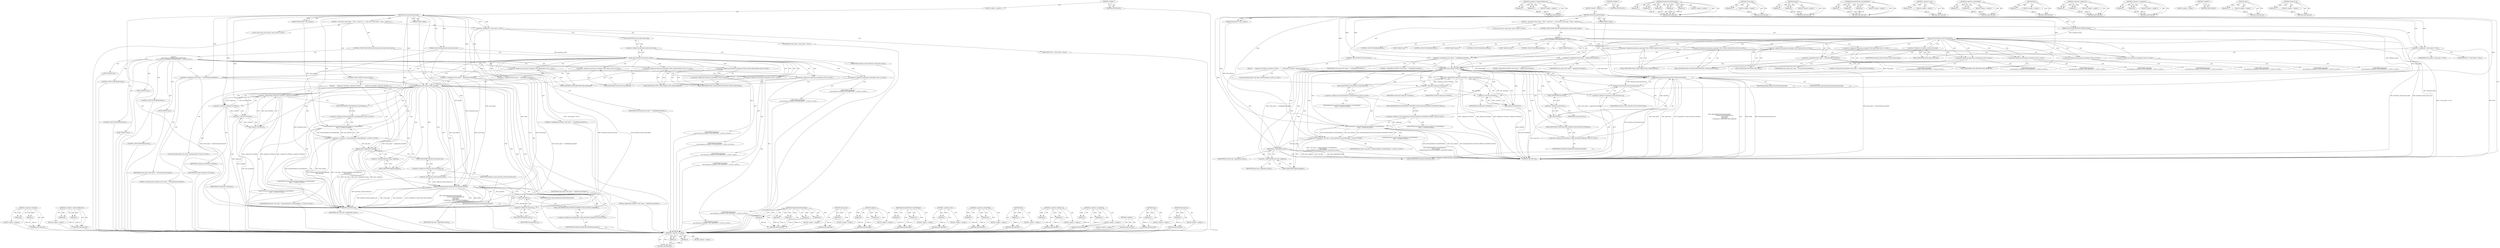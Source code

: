 digraph "extension_id" {
vulnerable_156 [label=<(METHOD,&lt;operator&gt;.lessThan)>];
vulnerable_157 [label=<(PARAM,p1)>];
vulnerable_158 [label=<(PARAM,p2)>];
vulnerable_159 [label=<(BLOCK,&lt;empty&gt;,&lt;empty&gt;)>];
vulnerable_160 [label=<(METHOD_RETURN,ANY)>];
vulnerable_180 [label=<(METHOD,&lt;operator&gt;.indirectFieldAccess)>];
vulnerable_181 [label=<(PARAM,p1)>];
vulnerable_182 [label=<(PARAM,p2)>];
vulnerable_183 [label=<(BLOCK,&lt;empty&gt;,&lt;empty&gt;)>];
vulnerable_184 [label=<(METHOD_RETURN,ANY)>];
vulnerable_6 [label=<(METHOD,&lt;global&gt;)<SUB>1</SUB>>];
vulnerable_7 [label=<(BLOCK,&lt;empty&gt;,&lt;empty&gt;)<SUB>1</SUB>>];
vulnerable_8 [label=<(METHOD,ExtensionActionExecuted)<SUB>1</SUB>>];
vulnerable_9 [label=<(PARAM,Profile* profile)<SUB>2</SUB>>];
vulnerable_10 [label=<(PARAM,const ExtensionAction&amp; extension_action)<SUB>3</SUB>>];
vulnerable_11 [label=<(PARAM,WebContents* web_contents)<SUB>4</SUB>>];
vulnerable_12 [label=<(BLOCK,{
  const char* event_name = NULL;
  switch (ex...,{
  const char* event_name = NULL;
  switch (ex...)<SUB>4</SUB>>];
vulnerable_13 [label="<(LOCAL,const char* event_name: char*)<SUB>5</SUB>>"];
vulnerable_14 [label=<(&lt;operator&gt;.assignment,* event_name = NULL)<SUB>5</SUB>>];
vulnerable_15 [label=<(IDENTIFIER,event_name,* event_name = NULL)<SUB>5</SUB>>];
vulnerable_16 [label=<(IDENTIFIER,NULL,* event_name = NULL)<SUB>5</SUB>>];
vulnerable_17 [label=<(CONTROL_STRUCTURE,SWITCH,switch(extension_action.action_type()))<SUB>6</SUB>>];
vulnerable_18 [label=<(action_type,extension_action.action_type())<SUB>6</SUB>>];
vulnerable_19 [label=<(&lt;operator&gt;.fieldAccess,extension_action.action_type)<SUB>6</SUB>>];
vulnerable_20 [label=<(IDENTIFIER,extension_action,extension_action.action_type())<SUB>6</SUB>>];
vulnerable_21 [label=<(FIELD_IDENTIFIER,action_type,action_type)<SUB>6</SUB>>];
vulnerable_22 [label="<(BLOCK,{
    case Extension::ActionInfo::TYPE_BROWSER:...,{
    case Extension::ActionInfo::TYPE_BROWSER:...)<SUB>6</SUB>>"];
vulnerable_23 [label=<(JUMP_TARGET,case)<SUB>7</SUB>>];
vulnerable_24 [label="<(&lt;operator&gt;.fieldAccess,Extension::ActionInfo::TYPE_BROWSER)<SUB>7</SUB>>"];
vulnerable_25 [label="<(&lt;operator&gt;.fieldAccess,Extension::ActionInfo)<SUB>7</SUB>>"];
vulnerable_26 [label="<(IDENTIFIER,Extension,{
    case Extension::ActionInfo::TYPE_BROWSER:...)<SUB>7</SUB>>"];
vulnerable_27 [label="<(IDENTIFIER,ActionInfo,{
    case Extension::ActionInfo::TYPE_BROWSER:...)<SUB>7</SUB>>"];
vulnerable_28 [label=<(FIELD_IDENTIFIER,TYPE_BROWSER,TYPE_BROWSER)<SUB>7</SUB>>];
vulnerable_29 [label=<(&lt;operator&gt;.assignment,event_name = &quot;browserAction.onClicked&quot;)<SUB>8</SUB>>];
vulnerable_30 [label=<(IDENTIFIER,event_name,event_name = &quot;browserAction.onClicked&quot;)<SUB>8</SUB>>];
vulnerable_31 [label=<(LITERAL,&quot;browserAction.onClicked&quot;,event_name = &quot;browserAction.onClicked&quot;)<SUB>8</SUB>>];
vulnerable_32 [label=<(CONTROL_STRUCTURE,BREAK,break;)<SUB>9</SUB>>];
vulnerable_33 [label=<(JUMP_TARGET,case)<SUB>10</SUB>>];
vulnerable_34 [label="<(&lt;operator&gt;.fieldAccess,Extension::ActionInfo::TYPE_PAGE)<SUB>10</SUB>>"];
vulnerable_35 [label="<(&lt;operator&gt;.fieldAccess,Extension::ActionInfo)<SUB>10</SUB>>"];
vulnerable_36 [label="<(IDENTIFIER,Extension,{
    case Extension::ActionInfo::TYPE_BROWSER:...)<SUB>10</SUB>>"];
vulnerable_37 [label="<(IDENTIFIER,ActionInfo,{
    case Extension::ActionInfo::TYPE_BROWSER:...)<SUB>10</SUB>>"];
vulnerable_38 [label=<(FIELD_IDENTIFIER,TYPE_PAGE,TYPE_PAGE)<SUB>10</SUB>>];
vulnerable_39 [label=<(&lt;operator&gt;.assignment,event_name = &quot;pageAction.onClicked&quot;)<SUB>11</SUB>>];
vulnerable_40 [label=<(IDENTIFIER,event_name,event_name = &quot;pageAction.onClicked&quot;)<SUB>11</SUB>>];
vulnerable_41 [label=<(LITERAL,&quot;pageAction.onClicked&quot;,event_name = &quot;pageAction.onClicked&quot;)<SUB>11</SUB>>];
vulnerable_42 [label=<(CONTROL_STRUCTURE,BREAK,break;)<SUB>12</SUB>>];
vulnerable_43 [label=<(JUMP_TARGET,case)<SUB>13</SUB>>];
vulnerable_44 [label="<(&lt;operator&gt;.fieldAccess,Extension::ActionInfo::TYPE_SCRIPT_BADGE)<SUB>13</SUB>>"];
vulnerable_45 [label="<(&lt;operator&gt;.fieldAccess,Extension::ActionInfo)<SUB>13</SUB>>"];
vulnerable_46 [label="<(IDENTIFIER,Extension,{
    case Extension::ActionInfo::TYPE_BROWSER:...)<SUB>13</SUB>>"];
vulnerable_47 [label="<(IDENTIFIER,ActionInfo,{
    case Extension::ActionInfo::TYPE_BROWSER:...)<SUB>13</SUB>>"];
vulnerable_48 [label=<(FIELD_IDENTIFIER,TYPE_SCRIPT_BADGE,TYPE_SCRIPT_BADGE)<SUB>13</SUB>>];
vulnerable_49 [label=<(&lt;operator&gt;.assignment,event_name = &quot;scriptBadge.onClicked&quot;)<SUB>14</SUB>>];
vulnerable_50 [label=<(IDENTIFIER,event_name,event_name = &quot;scriptBadge.onClicked&quot;)<SUB>14</SUB>>];
vulnerable_51 [label=<(LITERAL,&quot;scriptBadge.onClicked&quot;,event_name = &quot;scriptBadge.onClicked&quot;)<SUB>14</SUB>>];
vulnerable_52 [label=<(CONTROL_STRUCTURE,BREAK,break;)<SUB>15</SUB>>];
vulnerable_53 [label=<(JUMP_TARGET,case)<SUB>16</SUB>>];
vulnerable_54 [label="<(&lt;operator&gt;.fieldAccess,Extension::ActionInfo::TYPE_SYSTEM_INDICATOR)<SUB>16</SUB>>"];
vulnerable_55 [label="<(&lt;operator&gt;.fieldAccess,Extension::ActionInfo)<SUB>16</SUB>>"];
vulnerable_56 [label="<(IDENTIFIER,Extension,{
    case Extension::ActionInfo::TYPE_BROWSER:...)<SUB>16</SUB>>"];
vulnerable_57 [label="<(IDENTIFIER,ActionInfo,{
    case Extension::ActionInfo::TYPE_BROWSER:...)<SUB>16</SUB>>"];
vulnerable_58 [label=<(FIELD_IDENTIFIER,TYPE_SYSTEM_INDICATOR,TYPE_SYSTEM_INDICATOR)<SUB>16</SUB>>];
vulnerable_59 [label=<(CONTROL_STRUCTURE,BREAK,break;)<SUB>17</SUB>>];
vulnerable_60 [label=<(CONTROL_STRUCTURE,IF,if (event_name))<SUB>20</SUB>>];
vulnerable_61 [label=<(IDENTIFIER,event_name,if (event_name))<SUB>20</SUB>>];
vulnerable_62 [label=<(BLOCK,{
     scoped_ptr&lt;ListValue&gt; args(new ListValue...,{
     scoped_ptr&lt;ListValue&gt; args(new ListValue...)<SUB>20</SUB>>];
vulnerable_63 [label=<(&lt;operator&gt;.greaterThan,scoped_ptr&lt;ListValue&gt; args(new ListValue()))<SUB>21</SUB>>];
vulnerable_64 [label=<(&lt;operator&gt;.lessThan,scoped_ptr&lt;ListValue)<SUB>21</SUB>>];
vulnerable_65 [label=<(IDENTIFIER,scoped_ptr,scoped_ptr&lt;ListValue)<SUB>21</SUB>>];
vulnerable_66 [label=<(IDENTIFIER,ListValue,scoped_ptr&lt;ListValue)<SUB>21</SUB>>];
vulnerable_67 [label=<(args,args(new ListValue()))<SUB>21</SUB>>];
vulnerable_68 [label=<(&lt;operator&gt;.new,new ListValue())<SUB>21</SUB>>];
vulnerable_69 [label=<(IDENTIFIER,ListValue,new ListValue())<SUB>21</SUB>>];
vulnerable_70 [label="<(LOCAL,DictionaryValue* tab_value: DictionaryValue*)<SUB>22</SUB>>"];
vulnerable_71 [label="<(&lt;operator&gt;.assignment,* tab_value = ExtensionTabUtil::CreateTabValue(...)<SUB>22</SUB>>"];
vulnerable_72 [label="<(IDENTIFIER,tab_value,* tab_value = ExtensionTabUtil::CreateTabValue(...)<SUB>22</SUB>>"];
vulnerable_73 [label="<(ExtensionTabUtil.CreateTabValue,ExtensionTabUtil::CreateTabValue(
        web_c...)<SUB>22</SUB>>"];
vulnerable_74 [label="<(&lt;operator&gt;.fieldAccess,ExtensionTabUtil::CreateTabValue)<SUB>22</SUB>>"];
vulnerable_75 [label="<(IDENTIFIER,ExtensionTabUtil,ExtensionTabUtil::CreateTabValue(
        web_c...)<SUB>22</SUB>>"];
vulnerable_76 [label=<(FIELD_IDENTIFIER,CreateTabValue,CreateTabValue)<SUB>22</SUB>>];
vulnerable_77 [label="<(IDENTIFIER,web_contents,ExtensionTabUtil::CreateTabValue(
        web_c...)<SUB>23</SUB>>"];
vulnerable_78 [label="<(&lt;operator&gt;.fieldAccess,ExtensionTabUtil::INCLUDE_PRIVACY_SENSITIVE_FIELDS)<SUB>24</SUB>>"];
vulnerable_79 [label="<(IDENTIFIER,ExtensionTabUtil,ExtensionTabUtil::CreateTabValue(
        web_c...)<SUB>24</SUB>>"];
vulnerable_80 [label=<(FIELD_IDENTIFIER,INCLUDE_PRIVACY_SENSITIVE_FIELDS,INCLUDE_PRIVACY_SENSITIVE_FIELDS)<SUB>24</SUB>>];
vulnerable_81 [label=<(Append,args-&gt;Append(tab_value))<SUB>25</SUB>>];
vulnerable_82 [label=<(&lt;operator&gt;.indirectFieldAccess,args-&gt;Append)<SUB>25</SUB>>];
vulnerable_83 [label=<(IDENTIFIER,args,args-&gt;Append(tab_value))<SUB>25</SUB>>];
vulnerable_84 [label=<(FIELD_IDENTIFIER,Append,Append)<SUB>25</SUB>>];
vulnerable_85 [label=<(IDENTIFIER,tab_value,args-&gt;Append(tab_value))<SUB>25</SUB>>];
vulnerable_86 [label=<(DispatchEventToExtension,DispatchEventToExtension(profile,
             ...)<SUB>27</SUB>>];
vulnerable_87 [label=<(IDENTIFIER,profile,DispatchEventToExtension(profile,
             ...)<SUB>27</SUB>>];
vulnerable_88 [label=<(extension_id,extension_action.extension_id())<SUB>28</SUB>>];
vulnerable_89 [label=<(&lt;operator&gt;.fieldAccess,extension_action.extension_id)<SUB>28</SUB>>];
vulnerable_90 [label=<(IDENTIFIER,extension_action,extension_action.extension_id())<SUB>28</SUB>>];
vulnerable_91 [label=<(FIELD_IDENTIFIER,extension_id,extension_id)<SUB>28</SUB>>];
vulnerable_92 [label=<(IDENTIFIER,event_name,DispatchEventToExtension(profile,
             ...)<SUB>29</SUB>>];
vulnerable_93 [label=<(Pass,args.Pass())<SUB>30</SUB>>];
vulnerable_94 [label=<(&lt;operator&gt;.fieldAccess,args.Pass)<SUB>30</SUB>>];
vulnerable_95 [label=<(IDENTIFIER,args,args.Pass())<SUB>30</SUB>>];
vulnerable_96 [label=<(FIELD_IDENTIFIER,Pass,Pass)<SUB>30</SUB>>];
vulnerable_97 [label="<(&lt;operator&gt;.fieldAccess,EventRouter::USER_GESTURE_ENABLED)<SUB>31</SUB>>"];
vulnerable_98 [label=<(IDENTIFIER,EventRouter,DispatchEventToExtension(profile,
             ...)<SUB>31</SUB>>];
vulnerable_99 [label=<(FIELD_IDENTIFIER,USER_GESTURE_ENABLED,USER_GESTURE_ENABLED)<SUB>31</SUB>>];
vulnerable_100 [label=<(METHOD_RETURN,void)<SUB>1</SUB>>];
vulnerable_102 [label=<(METHOD_RETURN,ANY)<SUB>1</SUB>>];
vulnerable_185 [label=<(METHOD,DispatchEventToExtension)>];
vulnerable_186 [label=<(PARAM,p1)>];
vulnerable_187 [label=<(PARAM,p2)>];
vulnerable_188 [label=<(PARAM,p3)>];
vulnerable_189 [label=<(PARAM,p4)>];
vulnerable_190 [label=<(PARAM,p5)>];
vulnerable_191 [label=<(BLOCK,&lt;empty&gt;,&lt;empty&gt;)>];
vulnerable_192 [label=<(METHOD_RETURN,ANY)>];
vulnerable_142 [label=<(METHOD,action_type)>];
vulnerable_143 [label=<(PARAM,p1)>];
vulnerable_144 [label=<(BLOCK,&lt;empty&gt;,&lt;empty&gt;)>];
vulnerable_145 [label=<(METHOD_RETURN,ANY)>];
vulnerable_175 [label=<(METHOD,Append)>];
vulnerable_176 [label=<(PARAM,p1)>];
vulnerable_177 [label=<(PARAM,p2)>];
vulnerable_178 [label=<(BLOCK,&lt;empty&gt;,&lt;empty&gt;)>];
vulnerable_179 [label=<(METHOD_RETURN,ANY)>];
vulnerable_169 [label=<(METHOD,ExtensionTabUtil.CreateTabValue)>];
vulnerable_170 [label=<(PARAM,p1)>];
vulnerable_171 [label=<(PARAM,p2)>];
vulnerable_172 [label=<(PARAM,p3)>];
vulnerable_173 [label=<(BLOCK,&lt;empty&gt;,&lt;empty&gt;)>];
vulnerable_174 [label=<(METHOD_RETURN,ANY)>];
vulnerable_165 [label=<(METHOD,&lt;operator&gt;.new)>];
vulnerable_166 [label=<(PARAM,p1)>];
vulnerable_167 [label=<(BLOCK,&lt;empty&gt;,&lt;empty&gt;)>];
vulnerable_168 [label=<(METHOD_RETURN,ANY)>];
vulnerable_151 [label=<(METHOD,&lt;operator&gt;.greaterThan)>];
vulnerable_152 [label=<(PARAM,p1)>];
vulnerable_153 [label=<(PARAM,p2)>];
vulnerable_154 [label=<(BLOCK,&lt;empty&gt;,&lt;empty&gt;)>];
vulnerable_155 [label=<(METHOD_RETURN,ANY)>];
vulnerable_197 [label=<(METHOD,Pass)>];
vulnerable_198 [label=<(PARAM,p1)>];
vulnerable_199 [label=<(BLOCK,&lt;empty&gt;,&lt;empty&gt;)>];
vulnerable_200 [label=<(METHOD_RETURN,ANY)>];
vulnerable_146 [label=<(METHOD,&lt;operator&gt;.fieldAccess)>];
vulnerable_147 [label=<(PARAM,p1)>];
vulnerable_148 [label=<(PARAM,p2)>];
vulnerable_149 [label=<(BLOCK,&lt;empty&gt;,&lt;empty&gt;)>];
vulnerable_150 [label=<(METHOD_RETURN,ANY)>];
vulnerable_137 [label=<(METHOD,&lt;operator&gt;.assignment)>];
vulnerable_138 [label=<(PARAM,p1)>];
vulnerable_139 [label=<(PARAM,p2)>];
vulnerable_140 [label=<(BLOCK,&lt;empty&gt;,&lt;empty&gt;)>];
vulnerable_141 [label=<(METHOD_RETURN,ANY)>];
vulnerable_131 [label=<(METHOD,&lt;global&gt;)<SUB>1</SUB>>];
vulnerable_132 [label=<(BLOCK,&lt;empty&gt;,&lt;empty&gt;)>];
vulnerable_133 [label=<(METHOD_RETURN,ANY)>];
vulnerable_161 [label=<(METHOD,args)>];
vulnerable_162 [label=<(PARAM,p1)>];
vulnerable_163 [label=<(BLOCK,&lt;empty&gt;,&lt;empty&gt;)>];
vulnerable_164 [label=<(METHOD_RETURN,ANY)>];
vulnerable_193 [label=<(METHOD,extension_id)>];
vulnerable_194 [label=<(PARAM,p1)>];
vulnerable_195 [label=<(BLOCK,&lt;empty&gt;,&lt;empty&gt;)>];
vulnerable_196 [label=<(METHOD_RETURN,ANY)>];
fixed_153 [label=<(METHOD,&lt;operator&gt;.lessThan)>];
fixed_154 [label=<(PARAM,p1)>];
fixed_155 [label=<(PARAM,p2)>];
fixed_156 [label=<(BLOCK,&lt;empty&gt;,&lt;empty&gt;)>];
fixed_157 [label=<(METHOD_RETURN,ANY)>];
fixed_176 [label=<(METHOD,&lt;operator&gt;.indirectFieldAccess)>];
fixed_177 [label=<(PARAM,p1)>];
fixed_178 [label=<(PARAM,p2)>];
fixed_179 [label=<(BLOCK,&lt;empty&gt;,&lt;empty&gt;)>];
fixed_180 [label=<(METHOD_RETURN,ANY)>];
fixed_6 [label=<(METHOD,&lt;global&gt;)<SUB>1</SUB>>];
fixed_7 [label=<(BLOCK,&lt;empty&gt;,&lt;empty&gt;)<SUB>1</SUB>>];
fixed_8 [label=<(METHOD,ExtensionActionExecuted)<SUB>1</SUB>>];
fixed_9 [label=<(PARAM,Profile* profile)<SUB>2</SUB>>];
fixed_10 [label=<(PARAM,const ExtensionAction&amp; extension_action)<SUB>3</SUB>>];
fixed_11 [label=<(PARAM,WebContents* web_contents)<SUB>4</SUB>>];
fixed_12 [label=<(BLOCK,{
  const char* event_name = NULL;
  switch (ex...,{
  const char* event_name = NULL;
  switch (ex...)<SUB>4</SUB>>];
fixed_13 [label="<(LOCAL,const char* event_name: char*)<SUB>5</SUB>>"];
fixed_14 [label=<(&lt;operator&gt;.assignment,* event_name = NULL)<SUB>5</SUB>>];
fixed_15 [label=<(IDENTIFIER,event_name,* event_name = NULL)<SUB>5</SUB>>];
fixed_16 [label=<(IDENTIFIER,NULL,* event_name = NULL)<SUB>5</SUB>>];
fixed_17 [label=<(CONTROL_STRUCTURE,SWITCH,switch(extension_action.action_type()))<SUB>6</SUB>>];
fixed_18 [label=<(action_type,extension_action.action_type())<SUB>6</SUB>>];
fixed_19 [label=<(&lt;operator&gt;.fieldAccess,extension_action.action_type)<SUB>6</SUB>>];
fixed_20 [label=<(IDENTIFIER,extension_action,extension_action.action_type())<SUB>6</SUB>>];
fixed_21 [label=<(FIELD_IDENTIFIER,action_type,action_type)<SUB>6</SUB>>];
fixed_22 [label="<(BLOCK,{
    case Extension::ActionInfo::TYPE_BROWSER:...,{
    case Extension::ActionInfo::TYPE_BROWSER:...)<SUB>6</SUB>>"];
fixed_23 [label=<(JUMP_TARGET,case)<SUB>7</SUB>>];
fixed_24 [label="<(&lt;operator&gt;.fieldAccess,Extension::ActionInfo::TYPE_BROWSER)<SUB>7</SUB>>"];
fixed_25 [label="<(&lt;operator&gt;.fieldAccess,Extension::ActionInfo)<SUB>7</SUB>>"];
fixed_26 [label="<(IDENTIFIER,Extension,{
    case Extension::ActionInfo::TYPE_BROWSER:...)<SUB>7</SUB>>"];
fixed_27 [label="<(IDENTIFIER,ActionInfo,{
    case Extension::ActionInfo::TYPE_BROWSER:...)<SUB>7</SUB>>"];
fixed_28 [label=<(FIELD_IDENTIFIER,TYPE_BROWSER,TYPE_BROWSER)<SUB>7</SUB>>];
fixed_29 [label=<(&lt;operator&gt;.assignment,event_name = &quot;browserAction.onClicked&quot;)<SUB>8</SUB>>];
fixed_30 [label=<(IDENTIFIER,event_name,event_name = &quot;browserAction.onClicked&quot;)<SUB>8</SUB>>];
fixed_31 [label=<(LITERAL,&quot;browserAction.onClicked&quot;,event_name = &quot;browserAction.onClicked&quot;)<SUB>8</SUB>>];
fixed_32 [label=<(CONTROL_STRUCTURE,BREAK,break;)<SUB>9</SUB>>];
fixed_33 [label=<(JUMP_TARGET,case)<SUB>10</SUB>>];
fixed_34 [label="<(&lt;operator&gt;.fieldAccess,Extension::ActionInfo::TYPE_PAGE)<SUB>10</SUB>>"];
fixed_35 [label="<(&lt;operator&gt;.fieldAccess,Extension::ActionInfo)<SUB>10</SUB>>"];
fixed_36 [label="<(IDENTIFIER,Extension,{
    case Extension::ActionInfo::TYPE_BROWSER:...)<SUB>10</SUB>>"];
fixed_37 [label="<(IDENTIFIER,ActionInfo,{
    case Extension::ActionInfo::TYPE_BROWSER:...)<SUB>10</SUB>>"];
fixed_38 [label=<(FIELD_IDENTIFIER,TYPE_PAGE,TYPE_PAGE)<SUB>10</SUB>>];
fixed_39 [label=<(&lt;operator&gt;.assignment,event_name = &quot;pageAction.onClicked&quot;)<SUB>11</SUB>>];
fixed_40 [label=<(IDENTIFIER,event_name,event_name = &quot;pageAction.onClicked&quot;)<SUB>11</SUB>>];
fixed_41 [label=<(LITERAL,&quot;pageAction.onClicked&quot;,event_name = &quot;pageAction.onClicked&quot;)<SUB>11</SUB>>];
fixed_42 [label=<(CONTROL_STRUCTURE,BREAK,break;)<SUB>12</SUB>>];
fixed_43 [label=<(JUMP_TARGET,case)<SUB>13</SUB>>];
fixed_44 [label="<(&lt;operator&gt;.fieldAccess,Extension::ActionInfo::TYPE_SCRIPT_BADGE)<SUB>13</SUB>>"];
fixed_45 [label="<(&lt;operator&gt;.fieldAccess,Extension::ActionInfo)<SUB>13</SUB>>"];
fixed_46 [label="<(IDENTIFIER,Extension,{
    case Extension::ActionInfo::TYPE_BROWSER:...)<SUB>13</SUB>>"];
fixed_47 [label="<(IDENTIFIER,ActionInfo,{
    case Extension::ActionInfo::TYPE_BROWSER:...)<SUB>13</SUB>>"];
fixed_48 [label=<(FIELD_IDENTIFIER,TYPE_SCRIPT_BADGE,TYPE_SCRIPT_BADGE)<SUB>13</SUB>>];
fixed_49 [label=<(&lt;operator&gt;.assignment,event_name = &quot;scriptBadge.onClicked&quot;)<SUB>14</SUB>>];
fixed_50 [label=<(IDENTIFIER,event_name,event_name = &quot;scriptBadge.onClicked&quot;)<SUB>14</SUB>>];
fixed_51 [label=<(LITERAL,&quot;scriptBadge.onClicked&quot;,event_name = &quot;scriptBadge.onClicked&quot;)<SUB>14</SUB>>];
fixed_52 [label=<(CONTROL_STRUCTURE,BREAK,break;)<SUB>15</SUB>>];
fixed_53 [label=<(JUMP_TARGET,case)<SUB>16</SUB>>];
fixed_54 [label="<(&lt;operator&gt;.fieldAccess,Extension::ActionInfo::TYPE_SYSTEM_INDICATOR)<SUB>16</SUB>>"];
fixed_55 [label="<(&lt;operator&gt;.fieldAccess,Extension::ActionInfo)<SUB>16</SUB>>"];
fixed_56 [label="<(IDENTIFIER,Extension,{
    case Extension::ActionInfo::TYPE_BROWSER:...)<SUB>16</SUB>>"];
fixed_57 [label="<(IDENTIFIER,ActionInfo,{
    case Extension::ActionInfo::TYPE_BROWSER:...)<SUB>16</SUB>>"];
fixed_58 [label=<(FIELD_IDENTIFIER,TYPE_SYSTEM_INDICATOR,TYPE_SYSTEM_INDICATOR)<SUB>16</SUB>>];
fixed_59 [label=<(CONTROL_STRUCTURE,BREAK,break;)<SUB>17</SUB>>];
fixed_60 [label=<(CONTROL_STRUCTURE,IF,if (event_name))<SUB>20</SUB>>];
fixed_61 [label=<(IDENTIFIER,event_name,if (event_name))<SUB>20</SUB>>];
fixed_62 [label=<(BLOCK,{
     scoped_ptr&lt;ListValue&gt; args(new ListValue...,{
     scoped_ptr&lt;ListValue&gt; args(new ListValue...)<SUB>20</SUB>>];
fixed_63 [label=<(&lt;operator&gt;.greaterThan,scoped_ptr&lt;ListValue&gt; args(new ListValue()))<SUB>21</SUB>>];
fixed_64 [label=<(&lt;operator&gt;.lessThan,scoped_ptr&lt;ListValue)<SUB>21</SUB>>];
fixed_65 [label=<(IDENTIFIER,scoped_ptr,scoped_ptr&lt;ListValue)<SUB>21</SUB>>];
fixed_66 [label=<(IDENTIFIER,ListValue,scoped_ptr&lt;ListValue)<SUB>21</SUB>>];
fixed_67 [label=<(args,args(new ListValue()))<SUB>21</SUB>>];
fixed_68 [label=<(&lt;operator&gt;.new,new ListValue())<SUB>21</SUB>>];
fixed_69 [label=<(IDENTIFIER,ListValue,new ListValue())<SUB>21</SUB>>];
fixed_70 [label="<(LOCAL,DictionaryValue* tab_value: DictionaryValue*)<SUB>22</SUB>>"];
fixed_71 [label="<(&lt;operator&gt;.assignment,* tab_value = ExtensionTabUtil::CreateTabValue(...)<SUB>22</SUB>>"];
fixed_72 [label="<(IDENTIFIER,tab_value,* tab_value = ExtensionTabUtil::CreateTabValue(...)<SUB>22</SUB>>"];
fixed_73 [label="<(ExtensionTabUtil.CreateTabValue,ExtensionTabUtil::CreateTabValue(
        web_c...)<SUB>22</SUB>>"];
fixed_74 [label="<(&lt;operator&gt;.fieldAccess,ExtensionTabUtil::CreateTabValue)<SUB>22</SUB>>"];
fixed_75 [label="<(IDENTIFIER,ExtensionTabUtil,ExtensionTabUtil::CreateTabValue(
        web_c...)<SUB>22</SUB>>"];
fixed_76 [label=<(FIELD_IDENTIFIER,CreateTabValue,CreateTabValue)<SUB>22</SUB>>];
fixed_77 [label="<(IDENTIFIER,web_contents,ExtensionTabUtil::CreateTabValue(
        web_c...)<SUB>23</SUB>>"];
fixed_78 [label=<(Append,args-&gt;Append(tab_value))<SUB>24</SUB>>];
fixed_79 [label=<(&lt;operator&gt;.indirectFieldAccess,args-&gt;Append)<SUB>24</SUB>>];
fixed_80 [label=<(IDENTIFIER,args,args-&gt;Append(tab_value))<SUB>24</SUB>>];
fixed_81 [label=<(FIELD_IDENTIFIER,Append,Append)<SUB>24</SUB>>];
fixed_82 [label=<(IDENTIFIER,tab_value,args-&gt;Append(tab_value))<SUB>24</SUB>>];
fixed_83 [label=<(DispatchEventToExtension,DispatchEventToExtension(profile,
             ...)<SUB>26</SUB>>];
fixed_84 [label=<(IDENTIFIER,profile,DispatchEventToExtension(profile,
             ...)<SUB>26</SUB>>];
fixed_85 [label=<(extension_id,extension_action.extension_id())<SUB>27</SUB>>];
fixed_86 [label=<(&lt;operator&gt;.fieldAccess,extension_action.extension_id)<SUB>27</SUB>>];
fixed_87 [label=<(IDENTIFIER,extension_action,extension_action.extension_id())<SUB>27</SUB>>];
fixed_88 [label=<(FIELD_IDENTIFIER,extension_id,extension_id)<SUB>27</SUB>>];
fixed_89 [label=<(IDENTIFIER,event_name,DispatchEventToExtension(profile,
             ...)<SUB>28</SUB>>];
fixed_90 [label=<(Pass,args.Pass())<SUB>29</SUB>>];
fixed_91 [label=<(&lt;operator&gt;.fieldAccess,args.Pass)<SUB>29</SUB>>];
fixed_92 [label=<(IDENTIFIER,args,args.Pass())<SUB>29</SUB>>];
fixed_93 [label=<(FIELD_IDENTIFIER,Pass,Pass)<SUB>29</SUB>>];
fixed_94 [label="<(&lt;operator&gt;.fieldAccess,EventRouter::USER_GESTURE_ENABLED)<SUB>30</SUB>>"];
fixed_95 [label=<(IDENTIFIER,EventRouter,DispatchEventToExtension(profile,
             ...)<SUB>30</SUB>>];
fixed_96 [label=<(FIELD_IDENTIFIER,USER_GESTURE_ENABLED,USER_GESTURE_ENABLED)<SUB>30</SUB>>];
fixed_97 [label=<(METHOD_RETURN,void)<SUB>1</SUB>>];
fixed_99 [label=<(METHOD_RETURN,ANY)<SUB>1</SUB>>];
fixed_181 [label=<(METHOD,DispatchEventToExtension)>];
fixed_182 [label=<(PARAM,p1)>];
fixed_183 [label=<(PARAM,p2)>];
fixed_184 [label=<(PARAM,p3)>];
fixed_185 [label=<(PARAM,p4)>];
fixed_186 [label=<(PARAM,p5)>];
fixed_187 [label=<(BLOCK,&lt;empty&gt;,&lt;empty&gt;)>];
fixed_188 [label=<(METHOD_RETURN,ANY)>];
fixed_139 [label=<(METHOD,action_type)>];
fixed_140 [label=<(PARAM,p1)>];
fixed_141 [label=<(BLOCK,&lt;empty&gt;,&lt;empty&gt;)>];
fixed_142 [label=<(METHOD_RETURN,ANY)>];
fixed_171 [label=<(METHOD,Append)>];
fixed_172 [label=<(PARAM,p1)>];
fixed_173 [label=<(PARAM,p2)>];
fixed_174 [label=<(BLOCK,&lt;empty&gt;,&lt;empty&gt;)>];
fixed_175 [label=<(METHOD_RETURN,ANY)>];
fixed_166 [label=<(METHOD,ExtensionTabUtil.CreateTabValue)>];
fixed_167 [label=<(PARAM,p1)>];
fixed_168 [label=<(PARAM,p2)>];
fixed_169 [label=<(BLOCK,&lt;empty&gt;,&lt;empty&gt;)>];
fixed_170 [label=<(METHOD_RETURN,ANY)>];
fixed_162 [label=<(METHOD,&lt;operator&gt;.new)>];
fixed_163 [label=<(PARAM,p1)>];
fixed_164 [label=<(BLOCK,&lt;empty&gt;,&lt;empty&gt;)>];
fixed_165 [label=<(METHOD_RETURN,ANY)>];
fixed_148 [label=<(METHOD,&lt;operator&gt;.greaterThan)>];
fixed_149 [label=<(PARAM,p1)>];
fixed_150 [label=<(PARAM,p2)>];
fixed_151 [label=<(BLOCK,&lt;empty&gt;,&lt;empty&gt;)>];
fixed_152 [label=<(METHOD_RETURN,ANY)>];
fixed_193 [label=<(METHOD,Pass)>];
fixed_194 [label=<(PARAM,p1)>];
fixed_195 [label=<(BLOCK,&lt;empty&gt;,&lt;empty&gt;)>];
fixed_196 [label=<(METHOD_RETURN,ANY)>];
fixed_143 [label=<(METHOD,&lt;operator&gt;.fieldAccess)>];
fixed_144 [label=<(PARAM,p1)>];
fixed_145 [label=<(PARAM,p2)>];
fixed_146 [label=<(BLOCK,&lt;empty&gt;,&lt;empty&gt;)>];
fixed_147 [label=<(METHOD_RETURN,ANY)>];
fixed_134 [label=<(METHOD,&lt;operator&gt;.assignment)>];
fixed_135 [label=<(PARAM,p1)>];
fixed_136 [label=<(PARAM,p2)>];
fixed_137 [label=<(BLOCK,&lt;empty&gt;,&lt;empty&gt;)>];
fixed_138 [label=<(METHOD_RETURN,ANY)>];
fixed_128 [label=<(METHOD,&lt;global&gt;)<SUB>1</SUB>>];
fixed_129 [label=<(BLOCK,&lt;empty&gt;,&lt;empty&gt;)>];
fixed_130 [label=<(METHOD_RETURN,ANY)>];
fixed_158 [label=<(METHOD,args)>];
fixed_159 [label=<(PARAM,p1)>];
fixed_160 [label=<(BLOCK,&lt;empty&gt;,&lt;empty&gt;)>];
fixed_161 [label=<(METHOD_RETURN,ANY)>];
fixed_189 [label=<(METHOD,extension_id)>];
fixed_190 [label=<(PARAM,p1)>];
fixed_191 [label=<(BLOCK,&lt;empty&gt;,&lt;empty&gt;)>];
fixed_192 [label=<(METHOD_RETURN,ANY)>];
vulnerable_156 -> vulnerable_157  [key=0, label="AST: "];
vulnerable_156 -> vulnerable_157  [key=1, label="DDG: "];
vulnerable_156 -> vulnerable_159  [key=0, label="AST: "];
vulnerable_156 -> vulnerable_158  [key=0, label="AST: "];
vulnerable_156 -> vulnerable_158  [key=1, label="DDG: "];
vulnerable_156 -> vulnerable_160  [key=0, label="AST: "];
vulnerable_156 -> vulnerable_160  [key=1, label="CFG: "];
vulnerable_157 -> vulnerable_160  [key=0, label="DDG: p1"];
vulnerable_158 -> vulnerable_160  [key=0, label="DDG: p2"];
vulnerable_180 -> vulnerable_181  [key=0, label="AST: "];
vulnerable_180 -> vulnerable_181  [key=1, label="DDG: "];
vulnerable_180 -> vulnerable_183  [key=0, label="AST: "];
vulnerable_180 -> vulnerable_182  [key=0, label="AST: "];
vulnerable_180 -> vulnerable_182  [key=1, label="DDG: "];
vulnerable_180 -> vulnerable_184  [key=0, label="AST: "];
vulnerable_180 -> vulnerable_184  [key=1, label="CFG: "];
vulnerable_181 -> vulnerable_184  [key=0, label="DDG: p1"];
vulnerable_182 -> vulnerable_184  [key=0, label="DDG: p2"];
vulnerable_6 -> vulnerable_7  [key=0, label="AST: "];
vulnerable_6 -> vulnerable_102  [key=0, label="AST: "];
vulnerable_6 -> vulnerable_102  [key=1, label="CFG: "];
vulnerable_7 -> vulnerable_8  [key=0, label="AST: "];
vulnerable_8 -> vulnerable_9  [key=0, label="AST: "];
vulnerable_8 -> vulnerable_9  [key=1, label="DDG: "];
vulnerable_8 -> vulnerable_10  [key=0, label="AST: "];
vulnerable_8 -> vulnerable_10  [key=1, label="DDG: "];
vulnerable_8 -> vulnerable_11  [key=0, label="AST: "];
vulnerable_8 -> vulnerable_11  [key=1, label="DDG: "];
vulnerable_8 -> vulnerable_12  [key=0, label="AST: "];
vulnerable_8 -> vulnerable_100  [key=0, label="AST: "];
vulnerable_8 -> vulnerable_14  [key=0, label="CFG: "];
vulnerable_8 -> vulnerable_14  [key=1, label="DDG: "];
vulnerable_8 -> vulnerable_61  [key=0, label="DDG: "];
vulnerable_8 -> vulnerable_29  [key=0, label="DDG: "];
vulnerable_8 -> vulnerable_39  [key=0, label="DDG: "];
vulnerable_8 -> vulnerable_49  [key=0, label="DDG: "];
vulnerable_8 -> vulnerable_81  [key=0, label="DDG: "];
vulnerable_8 -> vulnerable_86  [key=0, label="DDG: "];
vulnerable_8 -> vulnerable_64  [key=0, label="DDG: "];
vulnerable_8 -> vulnerable_73  [key=0, label="DDG: "];
vulnerable_8 -> vulnerable_68  [key=0, label="DDG: "];
vulnerable_9 -> vulnerable_86  [key=0, label="DDG: profile"];
vulnerable_10 -> vulnerable_100  [key=0, label="DDG: extension_action"];
vulnerable_10 -> vulnerable_18  [key=0, label="DDG: extension_action"];
vulnerable_10 -> vulnerable_88  [key=0, label="DDG: extension_action"];
vulnerable_11 -> vulnerable_73  [key=0, label="DDG: web_contents"];
vulnerable_12 -> vulnerable_13  [key=0, label="AST: "];
vulnerable_12 -> vulnerable_14  [key=0, label="AST: "];
vulnerable_12 -> vulnerable_17  [key=0, label="AST: "];
vulnerable_12 -> vulnerable_60  [key=0, label="AST: "];
vulnerable_14 -> vulnerable_15  [key=0, label="AST: "];
vulnerable_14 -> vulnerable_16  [key=0, label="AST: "];
vulnerable_14 -> vulnerable_21  [key=0, label="CFG: "];
vulnerable_14 -> vulnerable_100  [key=0, label="DDG: * event_name = NULL"];
vulnerable_14 -> vulnerable_100  [key=1, label="DDG: NULL"];
vulnerable_14 -> vulnerable_86  [key=0, label="DDG: event_name"];
vulnerable_17 -> vulnerable_18  [key=0, label="AST: "];
vulnerable_17 -> vulnerable_22  [key=0, label="AST: "];
vulnerable_18 -> vulnerable_19  [key=0, label="AST: "];
vulnerable_18 -> vulnerable_61  [key=0, label="CFG: "];
vulnerable_18 -> vulnerable_25  [key=0, label="CFG: "];
vulnerable_18 -> vulnerable_25  [key=1, label="CDG: "];
vulnerable_18 -> vulnerable_35  [key=0, label="CFG: "];
vulnerable_18 -> vulnerable_35  [key=1, label="CDG: "];
vulnerable_18 -> vulnerable_45  [key=0, label="CFG: "];
vulnerable_18 -> vulnerable_45  [key=1, label="CDG: "];
vulnerable_18 -> vulnerable_55  [key=0, label="CFG: "];
vulnerable_18 -> vulnerable_55  [key=1, label="CDG: "];
vulnerable_18 -> vulnerable_100  [key=0, label="DDG: extension_action.action_type"];
vulnerable_18 -> vulnerable_100  [key=1, label="DDG: extension_action.action_type()"];
vulnerable_18 -> vulnerable_34  [key=0, label="CDG: "];
vulnerable_18 -> vulnerable_48  [key=0, label="CDG: "];
vulnerable_18 -> vulnerable_49  [key=0, label="CDG: "];
vulnerable_18 -> vulnerable_28  [key=0, label="CDG: "];
vulnerable_18 -> vulnerable_38  [key=0, label="CDG: "];
vulnerable_18 -> vulnerable_29  [key=0, label="CDG: "];
vulnerable_18 -> vulnerable_44  [key=0, label="CDG: "];
vulnerable_18 -> vulnerable_54  [key=0, label="CDG: "];
vulnerable_18 -> vulnerable_24  [key=0, label="CDG: "];
vulnerable_18 -> vulnerable_58  [key=0, label="CDG: "];
vulnerable_18 -> vulnerable_39  [key=0, label="CDG: "];
vulnerable_19 -> vulnerable_20  [key=0, label="AST: "];
vulnerable_19 -> vulnerable_21  [key=0, label="AST: "];
vulnerable_19 -> vulnerable_18  [key=0, label="CFG: "];
vulnerable_21 -> vulnerable_19  [key=0, label="CFG: "];
vulnerable_22 -> vulnerable_23  [key=0, label="AST: "];
vulnerable_22 -> vulnerable_24  [key=0, label="AST: "];
vulnerable_22 -> vulnerable_29  [key=0, label="AST: "];
vulnerable_22 -> vulnerable_32  [key=0, label="AST: "];
vulnerable_22 -> vulnerable_33  [key=0, label="AST: "];
vulnerable_22 -> vulnerable_34  [key=0, label="AST: "];
vulnerable_22 -> vulnerable_39  [key=0, label="AST: "];
vulnerable_22 -> vulnerable_42  [key=0, label="AST: "];
vulnerable_22 -> vulnerable_43  [key=0, label="AST: "];
vulnerable_22 -> vulnerable_44  [key=0, label="AST: "];
vulnerable_22 -> vulnerable_49  [key=0, label="AST: "];
vulnerable_22 -> vulnerable_52  [key=0, label="AST: "];
vulnerable_22 -> vulnerable_53  [key=0, label="AST: "];
vulnerable_22 -> vulnerable_54  [key=0, label="AST: "];
vulnerable_22 -> vulnerable_59  [key=0, label="AST: "];
vulnerable_24 -> vulnerable_25  [key=0, label="AST: "];
vulnerable_24 -> vulnerable_28  [key=0, label="AST: "];
vulnerable_24 -> vulnerable_29  [key=0, label="CFG: "];
vulnerable_25 -> vulnerable_26  [key=0, label="AST: "];
vulnerable_25 -> vulnerable_27  [key=0, label="AST: "];
vulnerable_25 -> vulnerable_28  [key=0, label="CFG: "];
vulnerable_28 -> vulnerable_24  [key=0, label="CFG: "];
vulnerable_29 -> vulnerable_30  [key=0, label="AST: "];
vulnerable_29 -> vulnerable_31  [key=0, label="AST: "];
vulnerable_29 -> vulnerable_61  [key=0, label="CFG: "];
vulnerable_29 -> vulnerable_100  [key=0, label="DDG: event_name = &quot;browserAction.onClicked&quot;"];
vulnerable_29 -> vulnerable_86  [key=0, label="DDG: event_name"];
vulnerable_34 -> vulnerable_35  [key=0, label="AST: "];
vulnerable_34 -> vulnerable_38  [key=0, label="AST: "];
vulnerable_34 -> vulnerable_39  [key=0, label="CFG: "];
vulnerable_35 -> vulnerable_36  [key=0, label="AST: "];
vulnerable_35 -> vulnerable_37  [key=0, label="AST: "];
vulnerable_35 -> vulnerable_38  [key=0, label="CFG: "];
vulnerable_38 -> vulnerable_34  [key=0, label="CFG: "];
vulnerable_39 -> vulnerable_40  [key=0, label="AST: "];
vulnerable_39 -> vulnerable_41  [key=0, label="AST: "];
vulnerable_39 -> vulnerable_61  [key=0, label="CFG: "];
vulnerable_39 -> vulnerable_100  [key=0, label="DDG: event_name = &quot;pageAction.onClicked&quot;"];
vulnerable_39 -> vulnerable_86  [key=0, label="DDG: event_name"];
vulnerable_44 -> vulnerable_45  [key=0, label="AST: "];
vulnerable_44 -> vulnerable_48  [key=0, label="AST: "];
vulnerable_44 -> vulnerable_49  [key=0, label="CFG: "];
vulnerable_45 -> vulnerable_46  [key=0, label="AST: "];
vulnerable_45 -> vulnerable_47  [key=0, label="AST: "];
vulnerable_45 -> vulnerable_48  [key=0, label="CFG: "];
vulnerable_48 -> vulnerable_44  [key=0, label="CFG: "];
vulnerable_49 -> vulnerable_50  [key=0, label="AST: "];
vulnerable_49 -> vulnerable_51  [key=0, label="AST: "];
vulnerable_49 -> vulnerable_61  [key=0, label="CFG: "];
vulnerable_49 -> vulnerable_100  [key=0, label="DDG: event_name = &quot;scriptBadge.onClicked&quot;"];
vulnerable_49 -> vulnerable_86  [key=0, label="DDG: event_name"];
vulnerable_54 -> vulnerable_55  [key=0, label="AST: "];
vulnerable_54 -> vulnerable_58  [key=0, label="AST: "];
vulnerable_54 -> vulnerable_61  [key=0, label="CFG: "];
vulnerable_55 -> vulnerable_56  [key=0, label="AST: "];
vulnerable_55 -> vulnerable_57  [key=0, label="AST: "];
vulnerable_55 -> vulnerable_58  [key=0, label="CFG: "];
vulnerable_58 -> vulnerable_54  [key=0, label="CFG: "];
vulnerable_60 -> vulnerable_61  [key=0, label="AST: "];
vulnerable_60 -> vulnerable_62  [key=0, label="AST: "];
vulnerable_61 -> vulnerable_100  [key=0, label="CFG: "];
vulnerable_61 -> vulnerable_64  [key=0, label="CFG: "];
vulnerable_61 -> vulnerable_64  [key=1, label="CDG: "];
vulnerable_61 -> vulnerable_94  [key=0, label="CDG: "];
vulnerable_61 -> vulnerable_68  [key=0, label="CDG: "];
vulnerable_61 -> vulnerable_73  [key=0, label="CDG: "];
vulnerable_61 -> vulnerable_96  [key=0, label="CDG: "];
vulnerable_61 -> vulnerable_89  [key=0, label="CDG: "];
vulnerable_61 -> vulnerable_99  [key=0, label="CDG: "];
vulnerable_61 -> vulnerable_81  [key=0, label="CDG: "];
vulnerable_61 -> vulnerable_84  [key=0, label="CDG: "];
vulnerable_61 -> vulnerable_67  [key=0, label="CDG: "];
vulnerable_61 -> vulnerable_74  [key=0, label="CDG: "];
vulnerable_61 -> vulnerable_76  [key=0, label="CDG: "];
vulnerable_61 -> vulnerable_97  [key=0, label="CDG: "];
vulnerable_61 -> vulnerable_91  [key=0, label="CDG: "];
vulnerable_61 -> vulnerable_82  [key=0, label="CDG: "];
vulnerable_61 -> vulnerable_93  [key=0, label="CDG: "];
vulnerable_61 -> vulnerable_80  [key=0, label="CDG: "];
vulnerable_61 -> vulnerable_71  [key=0, label="CDG: "];
vulnerable_61 -> vulnerable_88  [key=0, label="CDG: "];
vulnerable_61 -> vulnerable_63  [key=0, label="CDG: "];
vulnerable_61 -> vulnerable_78  [key=0, label="CDG: "];
vulnerable_61 -> vulnerable_86  [key=0, label="CDG: "];
vulnerable_62 -> vulnerable_63  [key=0, label="AST: "];
vulnerable_62 -> vulnerable_70  [key=0, label="AST: "];
vulnerable_62 -> vulnerable_71  [key=0, label="AST: "];
vulnerable_62 -> vulnerable_81  [key=0, label="AST: "];
vulnerable_62 -> vulnerable_86  [key=0, label="AST: "];
vulnerable_63 -> vulnerable_64  [key=0, label="AST: "];
vulnerable_63 -> vulnerable_67  [key=0, label="AST: "];
vulnerable_63 -> vulnerable_76  [key=0, label="CFG: "];
vulnerable_63 -> vulnerable_100  [key=0, label="DDG: scoped_ptr&lt;ListValue"];
vulnerable_63 -> vulnerable_100  [key=1, label="DDG: args(new ListValue())"];
vulnerable_63 -> vulnerable_100  [key=2, label="DDG: scoped_ptr&lt;ListValue&gt; args(new ListValue())"];
vulnerable_64 -> vulnerable_65  [key=0, label="AST: "];
vulnerable_64 -> vulnerable_66  [key=0, label="AST: "];
vulnerable_64 -> vulnerable_68  [key=0, label="CFG: "];
vulnerable_64 -> vulnerable_68  [key=1, label="DDG: ListValue"];
vulnerable_64 -> vulnerable_100  [key=0, label="DDG: scoped_ptr"];
vulnerable_64 -> vulnerable_63  [key=0, label="DDG: scoped_ptr"];
vulnerable_64 -> vulnerable_63  [key=1, label="DDG: ListValue"];
vulnerable_67 -> vulnerable_68  [key=0, label="AST: "];
vulnerable_67 -> vulnerable_63  [key=0, label="CFG: "];
vulnerable_67 -> vulnerable_63  [key=1, label="DDG: new ListValue()"];
vulnerable_67 -> vulnerable_100  [key=0, label="DDG: new ListValue()"];
vulnerable_68 -> vulnerable_69  [key=0, label="AST: "];
vulnerable_68 -> vulnerable_67  [key=0, label="CFG: "];
vulnerable_68 -> vulnerable_67  [key=1, label="DDG: ListValue"];
vulnerable_68 -> vulnerable_100  [key=0, label="DDG: ListValue"];
vulnerable_71 -> vulnerable_72  [key=0, label="AST: "];
vulnerable_71 -> vulnerable_73  [key=0, label="AST: "];
vulnerable_71 -> vulnerable_84  [key=0, label="CFG: "];
vulnerable_71 -> vulnerable_100  [key=0, label="DDG: ExtensionTabUtil::CreateTabValue(
        web_contents,
        ExtensionTabUtil::INCLUDE_PRIVACY_SENSITIVE_FIELDS)"];
vulnerable_71 -> vulnerable_100  [key=1, label="DDG: * tab_value = ExtensionTabUtil::CreateTabValue(
        web_contents,
        ExtensionTabUtil::INCLUDE_PRIVACY_SENSITIVE_FIELDS)"];
vulnerable_71 -> vulnerable_81  [key=0, label="DDG: tab_value"];
vulnerable_73 -> vulnerable_74  [key=0, label="AST: "];
vulnerable_73 -> vulnerable_77  [key=0, label="AST: "];
vulnerable_73 -> vulnerable_78  [key=0, label="AST: "];
vulnerable_73 -> vulnerable_71  [key=0, label="CFG: "];
vulnerable_73 -> vulnerable_71  [key=1, label="DDG: ExtensionTabUtil::CreateTabValue"];
vulnerable_73 -> vulnerable_71  [key=2, label="DDG: web_contents"];
vulnerable_73 -> vulnerable_71  [key=3, label="DDG: ExtensionTabUtil::INCLUDE_PRIVACY_SENSITIVE_FIELDS"];
vulnerable_73 -> vulnerable_100  [key=0, label="DDG: ExtensionTabUtil::CreateTabValue"];
vulnerable_73 -> vulnerable_100  [key=1, label="DDG: web_contents"];
vulnerable_73 -> vulnerable_100  [key=2, label="DDG: ExtensionTabUtil::INCLUDE_PRIVACY_SENSITIVE_FIELDS"];
vulnerable_74 -> vulnerable_75  [key=0, label="AST: "];
vulnerable_74 -> vulnerable_76  [key=0, label="AST: "];
vulnerable_74 -> vulnerable_80  [key=0, label="CFG: "];
vulnerable_76 -> vulnerable_74  [key=0, label="CFG: "];
vulnerable_78 -> vulnerable_79  [key=0, label="AST: "];
vulnerable_78 -> vulnerable_80  [key=0, label="AST: "];
vulnerable_78 -> vulnerable_73  [key=0, label="CFG: "];
vulnerable_80 -> vulnerable_78  [key=0, label="CFG: "];
vulnerable_81 -> vulnerable_82  [key=0, label="AST: "];
vulnerable_81 -> vulnerable_85  [key=0, label="AST: "];
vulnerable_81 -> vulnerable_91  [key=0, label="CFG: "];
vulnerable_81 -> vulnerable_100  [key=0, label="DDG: args-&gt;Append"];
vulnerable_81 -> vulnerable_100  [key=1, label="DDG: tab_value"];
vulnerable_81 -> vulnerable_100  [key=2, label="DDG: args-&gt;Append(tab_value)"];
vulnerable_82 -> vulnerable_83  [key=0, label="AST: "];
vulnerable_82 -> vulnerable_84  [key=0, label="AST: "];
vulnerable_82 -> vulnerable_81  [key=0, label="CFG: "];
vulnerable_84 -> vulnerable_82  [key=0, label="CFG: "];
vulnerable_86 -> vulnerable_87  [key=0, label="AST: "];
vulnerable_86 -> vulnerable_88  [key=0, label="AST: "];
vulnerable_86 -> vulnerable_92  [key=0, label="AST: "];
vulnerable_86 -> vulnerable_93  [key=0, label="AST: "];
vulnerable_86 -> vulnerable_97  [key=0, label="AST: "];
vulnerable_86 -> vulnerable_100  [key=0, label="CFG: "];
vulnerable_86 -> vulnerable_100  [key=1, label="DDG: profile"];
vulnerable_86 -> vulnerable_100  [key=2, label="DDG: extension_action.extension_id()"];
vulnerable_86 -> vulnerable_100  [key=3, label="DDG: event_name"];
vulnerable_86 -> vulnerable_100  [key=4, label="DDG: args.Pass()"];
vulnerable_86 -> vulnerable_100  [key=5, label="DDG: EventRouter::USER_GESTURE_ENABLED"];
vulnerable_86 -> vulnerable_100  [key=6, label="DDG: DispatchEventToExtension(profile,
                             extension_action.extension_id(),
                             event_name,
                             args.Pass(),
                             EventRouter::USER_GESTURE_ENABLED)"];
vulnerable_88 -> vulnerable_89  [key=0, label="AST: "];
vulnerable_88 -> vulnerable_96  [key=0, label="CFG: "];
vulnerable_88 -> vulnerable_100  [key=0, label="DDG: extension_action.extension_id"];
vulnerable_88 -> vulnerable_86  [key=0, label="DDG: extension_action.extension_id"];
vulnerable_89 -> vulnerable_90  [key=0, label="AST: "];
vulnerable_89 -> vulnerable_91  [key=0, label="AST: "];
vulnerable_89 -> vulnerable_88  [key=0, label="CFG: "];
vulnerable_91 -> vulnerable_89  [key=0, label="CFG: "];
vulnerable_93 -> vulnerable_94  [key=0, label="AST: "];
vulnerable_93 -> vulnerable_99  [key=0, label="CFG: "];
vulnerable_93 -> vulnerable_100  [key=0, label="DDG: args.Pass"];
vulnerable_93 -> vulnerable_86  [key=0, label="DDG: args.Pass"];
vulnerable_94 -> vulnerable_95  [key=0, label="AST: "];
vulnerable_94 -> vulnerable_96  [key=0, label="AST: "];
vulnerable_94 -> vulnerable_93  [key=0, label="CFG: "];
vulnerable_96 -> vulnerable_94  [key=0, label="CFG: "];
vulnerable_97 -> vulnerable_98  [key=0, label="AST: "];
vulnerable_97 -> vulnerable_99  [key=0, label="AST: "];
vulnerable_97 -> vulnerable_86  [key=0, label="CFG: "];
vulnerable_99 -> vulnerable_97  [key=0, label="CFG: "];
vulnerable_185 -> vulnerable_186  [key=0, label="AST: "];
vulnerable_185 -> vulnerable_186  [key=1, label="DDG: "];
vulnerable_185 -> vulnerable_191  [key=0, label="AST: "];
vulnerable_185 -> vulnerable_187  [key=0, label="AST: "];
vulnerable_185 -> vulnerable_187  [key=1, label="DDG: "];
vulnerable_185 -> vulnerable_192  [key=0, label="AST: "];
vulnerable_185 -> vulnerable_192  [key=1, label="CFG: "];
vulnerable_185 -> vulnerable_188  [key=0, label="AST: "];
vulnerable_185 -> vulnerable_188  [key=1, label="DDG: "];
vulnerable_185 -> vulnerable_189  [key=0, label="AST: "];
vulnerable_185 -> vulnerable_189  [key=1, label="DDG: "];
vulnerable_185 -> vulnerable_190  [key=0, label="AST: "];
vulnerable_185 -> vulnerable_190  [key=1, label="DDG: "];
vulnerable_186 -> vulnerable_192  [key=0, label="DDG: p1"];
vulnerable_187 -> vulnerable_192  [key=0, label="DDG: p2"];
vulnerable_188 -> vulnerable_192  [key=0, label="DDG: p3"];
vulnerable_189 -> vulnerable_192  [key=0, label="DDG: p4"];
vulnerable_190 -> vulnerable_192  [key=0, label="DDG: p5"];
vulnerable_142 -> vulnerable_143  [key=0, label="AST: "];
vulnerable_142 -> vulnerable_143  [key=1, label="DDG: "];
vulnerable_142 -> vulnerable_144  [key=0, label="AST: "];
vulnerable_142 -> vulnerable_145  [key=0, label="AST: "];
vulnerable_142 -> vulnerable_145  [key=1, label="CFG: "];
vulnerable_143 -> vulnerable_145  [key=0, label="DDG: p1"];
vulnerable_175 -> vulnerable_176  [key=0, label="AST: "];
vulnerable_175 -> vulnerable_176  [key=1, label="DDG: "];
vulnerable_175 -> vulnerable_178  [key=0, label="AST: "];
vulnerable_175 -> vulnerable_177  [key=0, label="AST: "];
vulnerable_175 -> vulnerable_177  [key=1, label="DDG: "];
vulnerable_175 -> vulnerable_179  [key=0, label="AST: "];
vulnerable_175 -> vulnerable_179  [key=1, label="CFG: "];
vulnerable_176 -> vulnerable_179  [key=0, label="DDG: p1"];
vulnerable_177 -> vulnerable_179  [key=0, label="DDG: p2"];
vulnerable_169 -> vulnerable_170  [key=0, label="AST: "];
vulnerable_169 -> vulnerable_170  [key=1, label="DDG: "];
vulnerable_169 -> vulnerable_173  [key=0, label="AST: "];
vulnerable_169 -> vulnerable_171  [key=0, label="AST: "];
vulnerable_169 -> vulnerable_171  [key=1, label="DDG: "];
vulnerable_169 -> vulnerable_174  [key=0, label="AST: "];
vulnerable_169 -> vulnerable_174  [key=1, label="CFG: "];
vulnerable_169 -> vulnerable_172  [key=0, label="AST: "];
vulnerable_169 -> vulnerable_172  [key=1, label="DDG: "];
vulnerable_170 -> vulnerable_174  [key=0, label="DDG: p1"];
vulnerable_171 -> vulnerable_174  [key=0, label="DDG: p2"];
vulnerable_172 -> vulnerable_174  [key=0, label="DDG: p3"];
vulnerable_165 -> vulnerable_166  [key=0, label="AST: "];
vulnerable_165 -> vulnerable_166  [key=1, label="DDG: "];
vulnerable_165 -> vulnerable_167  [key=0, label="AST: "];
vulnerable_165 -> vulnerable_168  [key=0, label="AST: "];
vulnerable_165 -> vulnerable_168  [key=1, label="CFG: "];
vulnerable_166 -> vulnerable_168  [key=0, label="DDG: p1"];
vulnerable_151 -> vulnerable_152  [key=0, label="AST: "];
vulnerable_151 -> vulnerable_152  [key=1, label="DDG: "];
vulnerable_151 -> vulnerable_154  [key=0, label="AST: "];
vulnerable_151 -> vulnerable_153  [key=0, label="AST: "];
vulnerable_151 -> vulnerable_153  [key=1, label="DDG: "];
vulnerable_151 -> vulnerable_155  [key=0, label="AST: "];
vulnerable_151 -> vulnerable_155  [key=1, label="CFG: "];
vulnerable_152 -> vulnerable_155  [key=0, label="DDG: p1"];
vulnerable_153 -> vulnerable_155  [key=0, label="DDG: p2"];
vulnerable_197 -> vulnerable_198  [key=0, label="AST: "];
vulnerable_197 -> vulnerable_198  [key=1, label="DDG: "];
vulnerable_197 -> vulnerable_199  [key=0, label="AST: "];
vulnerable_197 -> vulnerable_200  [key=0, label="AST: "];
vulnerable_197 -> vulnerable_200  [key=1, label="CFG: "];
vulnerable_198 -> vulnerable_200  [key=0, label="DDG: p1"];
vulnerable_146 -> vulnerable_147  [key=0, label="AST: "];
vulnerable_146 -> vulnerable_147  [key=1, label="DDG: "];
vulnerable_146 -> vulnerable_149  [key=0, label="AST: "];
vulnerable_146 -> vulnerable_148  [key=0, label="AST: "];
vulnerable_146 -> vulnerable_148  [key=1, label="DDG: "];
vulnerable_146 -> vulnerable_150  [key=0, label="AST: "];
vulnerable_146 -> vulnerable_150  [key=1, label="CFG: "];
vulnerable_147 -> vulnerable_150  [key=0, label="DDG: p1"];
vulnerable_148 -> vulnerable_150  [key=0, label="DDG: p2"];
vulnerable_137 -> vulnerable_138  [key=0, label="AST: "];
vulnerable_137 -> vulnerable_138  [key=1, label="DDG: "];
vulnerable_137 -> vulnerable_140  [key=0, label="AST: "];
vulnerable_137 -> vulnerable_139  [key=0, label="AST: "];
vulnerable_137 -> vulnerable_139  [key=1, label="DDG: "];
vulnerable_137 -> vulnerable_141  [key=0, label="AST: "];
vulnerable_137 -> vulnerable_141  [key=1, label="CFG: "];
vulnerable_138 -> vulnerable_141  [key=0, label="DDG: p1"];
vulnerable_139 -> vulnerable_141  [key=0, label="DDG: p2"];
vulnerable_131 -> vulnerable_132  [key=0, label="AST: "];
vulnerable_131 -> vulnerable_133  [key=0, label="AST: "];
vulnerable_131 -> vulnerable_133  [key=1, label="CFG: "];
vulnerable_161 -> vulnerable_162  [key=0, label="AST: "];
vulnerable_161 -> vulnerable_162  [key=1, label="DDG: "];
vulnerable_161 -> vulnerable_163  [key=0, label="AST: "];
vulnerable_161 -> vulnerable_164  [key=0, label="AST: "];
vulnerable_161 -> vulnerable_164  [key=1, label="CFG: "];
vulnerable_162 -> vulnerable_164  [key=0, label="DDG: p1"];
vulnerable_193 -> vulnerable_194  [key=0, label="AST: "];
vulnerable_193 -> vulnerable_194  [key=1, label="DDG: "];
vulnerable_193 -> vulnerable_195  [key=0, label="AST: "];
vulnerable_193 -> vulnerable_196  [key=0, label="AST: "];
vulnerable_193 -> vulnerable_196  [key=1, label="CFG: "];
vulnerable_194 -> vulnerable_196  [key=0, label="DDG: p1"];
fixed_153 -> fixed_154  [key=0, label="AST: "];
fixed_153 -> fixed_154  [key=1, label="DDG: "];
fixed_153 -> fixed_156  [key=0, label="AST: "];
fixed_153 -> fixed_155  [key=0, label="AST: "];
fixed_153 -> fixed_155  [key=1, label="DDG: "];
fixed_153 -> fixed_157  [key=0, label="AST: "];
fixed_153 -> fixed_157  [key=1, label="CFG: "];
fixed_154 -> fixed_157  [key=0, label="DDG: p1"];
fixed_155 -> fixed_157  [key=0, label="DDG: p2"];
fixed_156 -> vulnerable_156  [key=0];
fixed_157 -> vulnerable_156  [key=0];
fixed_176 -> fixed_177  [key=0, label="AST: "];
fixed_176 -> fixed_177  [key=1, label="DDG: "];
fixed_176 -> fixed_179  [key=0, label="AST: "];
fixed_176 -> fixed_178  [key=0, label="AST: "];
fixed_176 -> fixed_178  [key=1, label="DDG: "];
fixed_176 -> fixed_180  [key=0, label="AST: "];
fixed_176 -> fixed_180  [key=1, label="CFG: "];
fixed_177 -> fixed_180  [key=0, label="DDG: p1"];
fixed_178 -> fixed_180  [key=0, label="DDG: p2"];
fixed_179 -> vulnerable_156  [key=0];
fixed_180 -> vulnerable_156  [key=0];
fixed_6 -> fixed_7  [key=0, label="AST: "];
fixed_6 -> fixed_99  [key=0, label="AST: "];
fixed_6 -> fixed_99  [key=1, label="CFG: "];
fixed_7 -> fixed_8  [key=0, label="AST: "];
fixed_8 -> fixed_9  [key=0, label="AST: "];
fixed_8 -> fixed_9  [key=1, label="DDG: "];
fixed_8 -> fixed_10  [key=0, label="AST: "];
fixed_8 -> fixed_10  [key=1, label="DDG: "];
fixed_8 -> fixed_11  [key=0, label="AST: "];
fixed_8 -> fixed_11  [key=1, label="DDG: "];
fixed_8 -> fixed_12  [key=0, label="AST: "];
fixed_8 -> fixed_97  [key=0, label="AST: "];
fixed_8 -> fixed_14  [key=0, label="CFG: "];
fixed_8 -> fixed_14  [key=1, label="DDG: "];
fixed_8 -> fixed_61  [key=0, label="DDG: "];
fixed_8 -> fixed_29  [key=0, label="DDG: "];
fixed_8 -> fixed_39  [key=0, label="DDG: "];
fixed_8 -> fixed_49  [key=0, label="DDG: "];
fixed_8 -> fixed_78  [key=0, label="DDG: "];
fixed_8 -> fixed_83  [key=0, label="DDG: "];
fixed_8 -> fixed_64  [key=0, label="DDG: "];
fixed_8 -> fixed_73  [key=0, label="DDG: "];
fixed_8 -> fixed_68  [key=0, label="DDG: "];
fixed_9 -> fixed_83  [key=0, label="DDG: profile"];
fixed_10 -> fixed_97  [key=0, label="DDG: extension_action"];
fixed_10 -> fixed_18  [key=0, label="DDG: extension_action"];
fixed_10 -> fixed_85  [key=0, label="DDG: extension_action"];
fixed_11 -> fixed_73  [key=0, label="DDG: web_contents"];
fixed_12 -> fixed_13  [key=0, label="AST: "];
fixed_12 -> fixed_14  [key=0, label="AST: "];
fixed_12 -> fixed_17  [key=0, label="AST: "];
fixed_12 -> fixed_60  [key=0, label="AST: "];
fixed_13 -> vulnerable_156  [key=0];
fixed_14 -> fixed_15  [key=0, label="AST: "];
fixed_14 -> fixed_16  [key=0, label="AST: "];
fixed_14 -> fixed_21  [key=0, label="CFG: "];
fixed_14 -> fixed_97  [key=0, label="DDG: * event_name = NULL"];
fixed_14 -> fixed_97  [key=1, label="DDG: NULL"];
fixed_14 -> fixed_83  [key=0, label="DDG: event_name"];
fixed_15 -> vulnerable_156  [key=0];
fixed_16 -> vulnerable_156  [key=0];
fixed_17 -> fixed_18  [key=0, label="AST: "];
fixed_17 -> fixed_22  [key=0, label="AST: "];
fixed_18 -> fixed_19  [key=0, label="AST: "];
fixed_18 -> fixed_61  [key=0, label="CFG: "];
fixed_18 -> fixed_25  [key=0, label="CFG: "];
fixed_18 -> fixed_25  [key=1, label="CDG: "];
fixed_18 -> fixed_35  [key=0, label="CFG: "];
fixed_18 -> fixed_35  [key=1, label="CDG: "];
fixed_18 -> fixed_45  [key=0, label="CFG: "];
fixed_18 -> fixed_45  [key=1, label="CDG: "];
fixed_18 -> fixed_55  [key=0, label="CFG: "];
fixed_18 -> fixed_55  [key=1, label="CDG: "];
fixed_18 -> fixed_97  [key=0, label="DDG: extension_action.action_type"];
fixed_18 -> fixed_97  [key=1, label="DDG: extension_action.action_type()"];
fixed_18 -> fixed_34  [key=0, label="CDG: "];
fixed_18 -> fixed_48  [key=0, label="CDG: "];
fixed_18 -> fixed_49  [key=0, label="CDG: "];
fixed_18 -> fixed_28  [key=0, label="CDG: "];
fixed_18 -> fixed_38  [key=0, label="CDG: "];
fixed_18 -> fixed_29  [key=0, label="CDG: "];
fixed_18 -> fixed_44  [key=0, label="CDG: "];
fixed_18 -> fixed_54  [key=0, label="CDG: "];
fixed_18 -> fixed_24  [key=0, label="CDG: "];
fixed_18 -> fixed_58  [key=0, label="CDG: "];
fixed_18 -> fixed_39  [key=0, label="CDG: "];
fixed_19 -> fixed_20  [key=0, label="AST: "];
fixed_19 -> fixed_21  [key=0, label="AST: "];
fixed_19 -> fixed_18  [key=0, label="CFG: "];
fixed_20 -> vulnerable_156  [key=0];
fixed_21 -> fixed_19  [key=0, label="CFG: "];
fixed_22 -> fixed_23  [key=0, label="AST: "];
fixed_22 -> fixed_24  [key=0, label="AST: "];
fixed_22 -> fixed_29  [key=0, label="AST: "];
fixed_22 -> fixed_32  [key=0, label="AST: "];
fixed_22 -> fixed_33  [key=0, label="AST: "];
fixed_22 -> fixed_34  [key=0, label="AST: "];
fixed_22 -> fixed_39  [key=0, label="AST: "];
fixed_22 -> fixed_42  [key=0, label="AST: "];
fixed_22 -> fixed_43  [key=0, label="AST: "];
fixed_22 -> fixed_44  [key=0, label="AST: "];
fixed_22 -> fixed_49  [key=0, label="AST: "];
fixed_22 -> fixed_52  [key=0, label="AST: "];
fixed_22 -> fixed_53  [key=0, label="AST: "];
fixed_22 -> fixed_54  [key=0, label="AST: "];
fixed_22 -> fixed_59  [key=0, label="AST: "];
fixed_23 -> vulnerable_156  [key=0];
fixed_24 -> fixed_25  [key=0, label="AST: "];
fixed_24 -> fixed_28  [key=0, label="AST: "];
fixed_24 -> fixed_29  [key=0, label="CFG: "];
fixed_25 -> fixed_26  [key=0, label="AST: "];
fixed_25 -> fixed_27  [key=0, label="AST: "];
fixed_25 -> fixed_28  [key=0, label="CFG: "];
fixed_26 -> vulnerable_156  [key=0];
fixed_27 -> vulnerable_156  [key=0];
fixed_28 -> fixed_24  [key=0, label="CFG: "];
fixed_29 -> fixed_30  [key=0, label="AST: "];
fixed_29 -> fixed_31  [key=0, label="AST: "];
fixed_29 -> fixed_61  [key=0, label="CFG: "];
fixed_29 -> fixed_97  [key=0, label="DDG: event_name = &quot;browserAction.onClicked&quot;"];
fixed_29 -> fixed_83  [key=0, label="DDG: event_name"];
fixed_30 -> vulnerable_156  [key=0];
fixed_31 -> vulnerable_156  [key=0];
fixed_32 -> vulnerable_156  [key=0];
fixed_33 -> vulnerable_156  [key=0];
fixed_34 -> fixed_35  [key=0, label="AST: "];
fixed_34 -> fixed_38  [key=0, label="AST: "];
fixed_34 -> fixed_39  [key=0, label="CFG: "];
fixed_35 -> fixed_36  [key=0, label="AST: "];
fixed_35 -> fixed_37  [key=0, label="AST: "];
fixed_35 -> fixed_38  [key=0, label="CFG: "];
fixed_36 -> vulnerable_156  [key=0];
fixed_37 -> vulnerable_156  [key=0];
fixed_38 -> fixed_34  [key=0, label="CFG: "];
fixed_39 -> fixed_40  [key=0, label="AST: "];
fixed_39 -> fixed_41  [key=0, label="AST: "];
fixed_39 -> fixed_61  [key=0, label="CFG: "];
fixed_39 -> fixed_97  [key=0, label="DDG: event_name = &quot;pageAction.onClicked&quot;"];
fixed_39 -> fixed_83  [key=0, label="DDG: event_name"];
fixed_40 -> vulnerable_156  [key=0];
fixed_41 -> vulnerable_156  [key=0];
fixed_42 -> vulnerable_156  [key=0];
fixed_43 -> vulnerable_156  [key=0];
fixed_44 -> fixed_45  [key=0, label="AST: "];
fixed_44 -> fixed_48  [key=0, label="AST: "];
fixed_44 -> fixed_49  [key=0, label="CFG: "];
fixed_45 -> fixed_46  [key=0, label="AST: "];
fixed_45 -> fixed_47  [key=0, label="AST: "];
fixed_45 -> fixed_48  [key=0, label="CFG: "];
fixed_46 -> vulnerable_156  [key=0];
fixed_47 -> vulnerable_156  [key=0];
fixed_48 -> fixed_44  [key=0, label="CFG: "];
fixed_49 -> fixed_50  [key=0, label="AST: "];
fixed_49 -> fixed_51  [key=0, label="AST: "];
fixed_49 -> fixed_61  [key=0, label="CFG: "];
fixed_49 -> fixed_97  [key=0, label="DDG: event_name = &quot;scriptBadge.onClicked&quot;"];
fixed_49 -> fixed_83  [key=0, label="DDG: event_name"];
fixed_50 -> vulnerable_156  [key=0];
fixed_51 -> vulnerable_156  [key=0];
fixed_52 -> vulnerable_156  [key=0];
fixed_53 -> vulnerable_156  [key=0];
fixed_54 -> fixed_55  [key=0, label="AST: "];
fixed_54 -> fixed_58  [key=0, label="AST: "];
fixed_54 -> fixed_61  [key=0, label="CFG: "];
fixed_55 -> fixed_56  [key=0, label="AST: "];
fixed_55 -> fixed_57  [key=0, label="AST: "];
fixed_55 -> fixed_58  [key=0, label="CFG: "];
fixed_56 -> vulnerable_156  [key=0];
fixed_57 -> vulnerable_156  [key=0];
fixed_58 -> fixed_54  [key=0, label="CFG: "];
fixed_59 -> vulnerable_156  [key=0];
fixed_60 -> fixed_61  [key=0, label="AST: "];
fixed_60 -> fixed_62  [key=0, label="AST: "];
fixed_61 -> fixed_97  [key=0, label="CFG: "];
fixed_61 -> fixed_64  [key=0, label="CFG: "];
fixed_61 -> fixed_64  [key=1, label="CDG: "];
fixed_61 -> fixed_94  [key=0, label="CDG: "];
fixed_61 -> fixed_68  [key=0, label="CDG: "];
fixed_61 -> fixed_73  [key=0, label="CDG: "];
fixed_61 -> fixed_96  [key=0, label="CDG: "];
fixed_61 -> fixed_81  [key=0, label="CDG: "];
fixed_61 -> fixed_85  [key=0, label="CDG: "];
fixed_61 -> fixed_67  [key=0, label="CDG: "];
fixed_61 -> fixed_74  [key=0, label="CDG: "];
fixed_61 -> fixed_76  [key=0, label="CDG: "];
fixed_61 -> fixed_91  [key=0, label="CDG: "];
fixed_61 -> fixed_93  [key=0, label="CDG: "];
fixed_61 -> fixed_90  [key=0, label="CDG: "];
fixed_61 -> fixed_79  [key=0, label="CDG: "];
fixed_61 -> fixed_83  [key=0, label="CDG: "];
fixed_61 -> fixed_71  [key=0, label="CDG: "];
fixed_61 -> fixed_88  [key=0, label="CDG: "];
fixed_61 -> fixed_63  [key=0, label="CDG: "];
fixed_61 -> fixed_78  [key=0, label="CDG: "];
fixed_61 -> fixed_86  [key=0, label="CDG: "];
fixed_62 -> fixed_63  [key=0, label="AST: "];
fixed_62 -> fixed_70  [key=0, label="AST: "];
fixed_62 -> fixed_71  [key=0, label="AST: "];
fixed_62 -> fixed_78  [key=0, label="AST: "];
fixed_62 -> fixed_83  [key=0, label="AST: "];
fixed_63 -> fixed_64  [key=0, label="AST: "];
fixed_63 -> fixed_67  [key=0, label="AST: "];
fixed_63 -> fixed_76  [key=0, label="CFG: "];
fixed_63 -> fixed_97  [key=0, label="DDG: scoped_ptr&lt;ListValue"];
fixed_63 -> fixed_97  [key=1, label="DDG: args(new ListValue())"];
fixed_63 -> fixed_97  [key=2, label="DDG: scoped_ptr&lt;ListValue&gt; args(new ListValue())"];
fixed_64 -> fixed_65  [key=0, label="AST: "];
fixed_64 -> fixed_66  [key=0, label="AST: "];
fixed_64 -> fixed_68  [key=0, label="CFG: "];
fixed_64 -> fixed_68  [key=1, label="DDG: ListValue"];
fixed_64 -> fixed_97  [key=0, label="DDG: scoped_ptr"];
fixed_64 -> fixed_63  [key=0, label="DDG: scoped_ptr"];
fixed_64 -> fixed_63  [key=1, label="DDG: ListValue"];
fixed_65 -> vulnerable_156  [key=0];
fixed_66 -> vulnerable_156  [key=0];
fixed_67 -> fixed_68  [key=0, label="AST: "];
fixed_67 -> fixed_63  [key=0, label="CFG: "];
fixed_67 -> fixed_63  [key=1, label="DDG: new ListValue()"];
fixed_67 -> fixed_97  [key=0, label="DDG: new ListValue()"];
fixed_68 -> fixed_69  [key=0, label="AST: "];
fixed_68 -> fixed_67  [key=0, label="CFG: "];
fixed_68 -> fixed_67  [key=1, label="DDG: ListValue"];
fixed_68 -> fixed_97  [key=0, label="DDG: ListValue"];
fixed_69 -> vulnerable_156  [key=0];
fixed_70 -> vulnerable_156  [key=0];
fixed_71 -> fixed_72  [key=0, label="AST: "];
fixed_71 -> fixed_73  [key=0, label="AST: "];
fixed_71 -> fixed_81  [key=0, label="CFG: "];
fixed_71 -> fixed_97  [key=0, label="DDG: ExtensionTabUtil::CreateTabValue(
        web_contents)"];
fixed_71 -> fixed_97  [key=1, label="DDG: * tab_value = ExtensionTabUtil::CreateTabValue(
        web_contents)"];
fixed_71 -> fixed_78  [key=0, label="DDG: tab_value"];
fixed_72 -> vulnerable_156  [key=0];
fixed_73 -> fixed_74  [key=0, label="AST: "];
fixed_73 -> fixed_77  [key=0, label="AST: "];
fixed_73 -> fixed_71  [key=0, label="CFG: "];
fixed_73 -> fixed_71  [key=1, label="DDG: ExtensionTabUtil::CreateTabValue"];
fixed_73 -> fixed_71  [key=2, label="DDG: web_contents"];
fixed_73 -> fixed_97  [key=0, label="DDG: ExtensionTabUtil::CreateTabValue"];
fixed_73 -> fixed_97  [key=1, label="DDG: web_contents"];
fixed_74 -> fixed_75  [key=0, label="AST: "];
fixed_74 -> fixed_76  [key=0, label="AST: "];
fixed_74 -> fixed_73  [key=0, label="CFG: "];
fixed_75 -> vulnerable_156  [key=0];
fixed_76 -> fixed_74  [key=0, label="CFG: "];
fixed_77 -> vulnerable_156  [key=0];
fixed_78 -> fixed_79  [key=0, label="AST: "];
fixed_78 -> fixed_82  [key=0, label="AST: "];
fixed_78 -> fixed_88  [key=0, label="CFG: "];
fixed_78 -> fixed_97  [key=0, label="DDG: args-&gt;Append"];
fixed_78 -> fixed_97  [key=1, label="DDG: tab_value"];
fixed_78 -> fixed_97  [key=2, label="DDG: args-&gt;Append(tab_value)"];
fixed_79 -> fixed_80  [key=0, label="AST: "];
fixed_79 -> fixed_81  [key=0, label="AST: "];
fixed_79 -> fixed_78  [key=0, label="CFG: "];
fixed_80 -> vulnerable_156  [key=0];
fixed_81 -> fixed_79  [key=0, label="CFG: "];
fixed_82 -> vulnerable_156  [key=0];
fixed_83 -> fixed_84  [key=0, label="AST: "];
fixed_83 -> fixed_85  [key=0, label="AST: "];
fixed_83 -> fixed_89  [key=0, label="AST: "];
fixed_83 -> fixed_90  [key=0, label="AST: "];
fixed_83 -> fixed_94  [key=0, label="AST: "];
fixed_83 -> fixed_97  [key=0, label="CFG: "];
fixed_83 -> fixed_97  [key=1, label="DDG: profile"];
fixed_83 -> fixed_97  [key=2, label="DDG: extension_action.extension_id()"];
fixed_83 -> fixed_97  [key=3, label="DDG: event_name"];
fixed_83 -> fixed_97  [key=4, label="DDG: args.Pass()"];
fixed_83 -> fixed_97  [key=5, label="DDG: EventRouter::USER_GESTURE_ENABLED"];
fixed_83 -> fixed_97  [key=6, label="DDG: DispatchEventToExtension(profile,
                             extension_action.extension_id(),
                             event_name,
                             args.Pass(),
                             EventRouter::USER_GESTURE_ENABLED)"];
fixed_84 -> vulnerable_156  [key=0];
fixed_85 -> fixed_86  [key=0, label="AST: "];
fixed_85 -> fixed_93  [key=0, label="CFG: "];
fixed_85 -> fixed_97  [key=0, label="DDG: extension_action.extension_id"];
fixed_85 -> fixed_83  [key=0, label="DDG: extension_action.extension_id"];
fixed_86 -> fixed_87  [key=0, label="AST: "];
fixed_86 -> fixed_88  [key=0, label="AST: "];
fixed_86 -> fixed_85  [key=0, label="CFG: "];
fixed_87 -> vulnerable_156  [key=0];
fixed_88 -> fixed_86  [key=0, label="CFG: "];
fixed_89 -> vulnerable_156  [key=0];
fixed_90 -> fixed_91  [key=0, label="AST: "];
fixed_90 -> fixed_96  [key=0, label="CFG: "];
fixed_90 -> fixed_97  [key=0, label="DDG: args.Pass"];
fixed_90 -> fixed_83  [key=0, label="DDG: args.Pass"];
fixed_91 -> fixed_92  [key=0, label="AST: "];
fixed_91 -> fixed_93  [key=0, label="AST: "];
fixed_91 -> fixed_90  [key=0, label="CFG: "];
fixed_92 -> vulnerable_156  [key=0];
fixed_93 -> fixed_91  [key=0, label="CFG: "];
fixed_94 -> fixed_95  [key=0, label="AST: "];
fixed_94 -> fixed_96  [key=0, label="AST: "];
fixed_94 -> fixed_83  [key=0, label="CFG: "];
fixed_95 -> vulnerable_156  [key=0];
fixed_96 -> fixed_94  [key=0, label="CFG: "];
fixed_97 -> vulnerable_156  [key=0];
fixed_99 -> vulnerable_156  [key=0];
fixed_181 -> fixed_182  [key=0, label="AST: "];
fixed_181 -> fixed_182  [key=1, label="DDG: "];
fixed_181 -> fixed_187  [key=0, label="AST: "];
fixed_181 -> fixed_183  [key=0, label="AST: "];
fixed_181 -> fixed_183  [key=1, label="DDG: "];
fixed_181 -> fixed_188  [key=0, label="AST: "];
fixed_181 -> fixed_188  [key=1, label="CFG: "];
fixed_181 -> fixed_184  [key=0, label="AST: "];
fixed_181 -> fixed_184  [key=1, label="DDG: "];
fixed_181 -> fixed_185  [key=0, label="AST: "];
fixed_181 -> fixed_185  [key=1, label="DDG: "];
fixed_181 -> fixed_186  [key=0, label="AST: "];
fixed_181 -> fixed_186  [key=1, label="DDG: "];
fixed_182 -> fixed_188  [key=0, label="DDG: p1"];
fixed_183 -> fixed_188  [key=0, label="DDG: p2"];
fixed_184 -> fixed_188  [key=0, label="DDG: p3"];
fixed_185 -> fixed_188  [key=0, label="DDG: p4"];
fixed_186 -> fixed_188  [key=0, label="DDG: p5"];
fixed_187 -> vulnerable_156  [key=0];
fixed_188 -> vulnerable_156  [key=0];
fixed_139 -> fixed_140  [key=0, label="AST: "];
fixed_139 -> fixed_140  [key=1, label="DDG: "];
fixed_139 -> fixed_141  [key=0, label="AST: "];
fixed_139 -> fixed_142  [key=0, label="AST: "];
fixed_139 -> fixed_142  [key=1, label="CFG: "];
fixed_140 -> fixed_142  [key=0, label="DDG: p1"];
fixed_141 -> vulnerable_156  [key=0];
fixed_142 -> vulnerable_156  [key=0];
fixed_171 -> fixed_172  [key=0, label="AST: "];
fixed_171 -> fixed_172  [key=1, label="DDG: "];
fixed_171 -> fixed_174  [key=0, label="AST: "];
fixed_171 -> fixed_173  [key=0, label="AST: "];
fixed_171 -> fixed_173  [key=1, label="DDG: "];
fixed_171 -> fixed_175  [key=0, label="AST: "];
fixed_171 -> fixed_175  [key=1, label="CFG: "];
fixed_172 -> fixed_175  [key=0, label="DDG: p1"];
fixed_173 -> fixed_175  [key=0, label="DDG: p2"];
fixed_174 -> vulnerable_156  [key=0];
fixed_175 -> vulnerable_156  [key=0];
fixed_166 -> fixed_167  [key=0, label="AST: "];
fixed_166 -> fixed_167  [key=1, label="DDG: "];
fixed_166 -> fixed_169  [key=0, label="AST: "];
fixed_166 -> fixed_168  [key=0, label="AST: "];
fixed_166 -> fixed_168  [key=1, label="DDG: "];
fixed_166 -> fixed_170  [key=0, label="AST: "];
fixed_166 -> fixed_170  [key=1, label="CFG: "];
fixed_167 -> fixed_170  [key=0, label="DDG: p1"];
fixed_168 -> fixed_170  [key=0, label="DDG: p2"];
fixed_169 -> vulnerable_156  [key=0];
fixed_170 -> vulnerable_156  [key=0];
fixed_162 -> fixed_163  [key=0, label="AST: "];
fixed_162 -> fixed_163  [key=1, label="DDG: "];
fixed_162 -> fixed_164  [key=0, label="AST: "];
fixed_162 -> fixed_165  [key=0, label="AST: "];
fixed_162 -> fixed_165  [key=1, label="CFG: "];
fixed_163 -> fixed_165  [key=0, label="DDG: p1"];
fixed_164 -> vulnerable_156  [key=0];
fixed_165 -> vulnerable_156  [key=0];
fixed_148 -> fixed_149  [key=0, label="AST: "];
fixed_148 -> fixed_149  [key=1, label="DDG: "];
fixed_148 -> fixed_151  [key=0, label="AST: "];
fixed_148 -> fixed_150  [key=0, label="AST: "];
fixed_148 -> fixed_150  [key=1, label="DDG: "];
fixed_148 -> fixed_152  [key=0, label="AST: "];
fixed_148 -> fixed_152  [key=1, label="CFG: "];
fixed_149 -> fixed_152  [key=0, label="DDG: p1"];
fixed_150 -> fixed_152  [key=0, label="DDG: p2"];
fixed_151 -> vulnerable_156  [key=0];
fixed_152 -> vulnerable_156  [key=0];
fixed_193 -> fixed_194  [key=0, label="AST: "];
fixed_193 -> fixed_194  [key=1, label="DDG: "];
fixed_193 -> fixed_195  [key=0, label="AST: "];
fixed_193 -> fixed_196  [key=0, label="AST: "];
fixed_193 -> fixed_196  [key=1, label="CFG: "];
fixed_194 -> fixed_196  [key=0, label="DDG: p1"];
fixed_195 -> vulnerable_156  [key=0];
fixed_196 -> vulnerable_156  [key=0];
fixed_143 -> fixed_144  [key=0, label="AST: "];
fixed_143 -> fixed_144  [key=1, label="DDG: "];
fixed_143 -> fixed_146  [key=0, label="AST: "];
fixed_143 -> fixed_145  [key=0, label="AST: "];
fixed_143 -> fixed_145  [key=1, label="DDG: "];
fixed_143 -> fixed_147  [key=0, label="AST: "];
fixed_143 -> fixed_147  [key=1, label="CFG: "];
fixed_144 -> fixed_147  [key=0, label="DDG: p1"];
fixed_145 -> fixed_147  [key=0, label="DDG: p2"];
fixed_146 -> vulnerable_156  [key=0];
fixed_147 -> vulnerable_156  [key=0];
fixed_134 -> fixed_135  [key=0, label="AST: "];
fixed_134 -> fixed_135  [key=1, label="DDG: "];
fixed_134 -> fixed_137  [key=0, label="AST: "];
fixed_134 -> fixed_136  [key=0, label="AST: "];
fixed_134 -> fixed_136  [key=1, label="DDG: "];
fixed_134 -> fixed_138  [key=0, label="AST: "];
fixed_134 -> fixed_138  [key=1, label="CFG: "];
fixed_135 -> fixed_138  [key=0, label="DDG: p1"];
fixed_136 -> fixed_138  [key=0, label="DDG: p2"];
fixed_137 -> vulnerable_156  [key=0];
fixed_138 -> vulnerable_156  [key=0];
fixed_128 -> fixed_129  [key=0, label="AST: "];
fixed_128 -> fixed_130  [key=0, label="AST: "];
fixed_128 -> fixed_130  [key=1, label="CFG: "];
fixed_129 -> vulnerable_156  [key=0];
fixed_130 -> vulnerable_156  [key=0];
fixed_158 -> fixed_159  [key=0, label="AST: "];
fixed_158 -> fixed_159  [key=1, label="DDG: "];
fixed_158 -> fixed_160  [key=0, label="AST: "];
fixed_158 -> fixed_161  [key=0, label="AST: "];
fixed_158 -> fixed_161  [key=1, label="CFG: "];
fixed_159 -> fixed_161  [key=0, label="DDG: p1"];
fixed_160 -> vulnerable_156  [key=0];
fixed_161 -> vulnerable_156  [key=0];
fixed_189 -> fixed_190  [key=0, label="AST: "];
fixed_189 -> fixed_190  [key=1, label="DDG: "];
fixed_189 -> fixed_191  [key=0, label="AST: "];
fixed_189 -> fixed_192  [key=0, label="AST: "];
fixed_189 -> fixed_192  [key=1, label="CFG: "];
fixed_190 -> fixed_192  [key=0, label="DDG: p1"];
fixed_191 -> vulnerable_156  [key=0];
fixed_192 -> vulnerable_156  [key=0];
}

